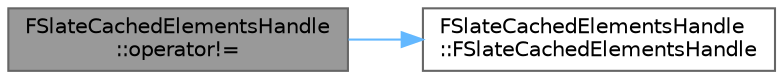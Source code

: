 digraph "FSlateCachedElementsHandle::operator!="
{
 // INTERACTIVE_SVG=YES
 // LATEX_PDF_SIZE
  bgcolor="transparent";
  edge [fontname=Helvetica,fontsize=10,labelfontname=Helvetica,labelfontsize=10];
  node [fontname=Helvetica,fontsize=10,shape=box,height=0.2,width=0.4];
  rankdir="LR";
  Node1 [id="Node000001",label="FSlateCachedElementsHandle\l::operator!=",height=0.2,width=0.4,color="gray40", fillcolor="grey60", style="filled", fontcolor="black",tooltip=" "];
  Node1 -> Node2 [id="edge1_Node000001_Node000002",color="steelblue1",style="solid",tooltip=" "];
  Node2 [id="Node000002",label="FSlateCachedElementsHandle\l::FSlateCachedElementsHandle",height=0.2,width=0.4,color="grey40", fillcolor="white", style="filled",URL="$d9/d80/structFSlateCachedElementsHandle.html#a1951fe95848addcd05b386d692a8fa6f",tooltip=" "];
}
